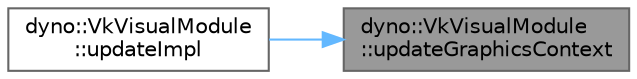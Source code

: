 digraph "dyno::VkVisualModule::updateGraphicsContext"
{
 // LATEX_PDF_SIZE
  bgcolor="transparent";
  edge [fontname=Helvetica,fontsize=10,labelfontname=Helvetica,labelfontsize=10];
  node [fontname=Helvetica,fontsize=10,shape=box,height=0.2,width=0.4];
  rankdir="RL";
  Node1 [id="Node000001",label="dyno::VkVisualModule\l::updateGraphicsContext",height=0.2,width=0.4,color="gray40", fillcolor="grey60", style="filled", fontcolor="black",tooltip=" "];
  Node1 -> Node2 [id="edge1_Node000001_Node000002",dir="back",color="steelblue1",style="solid",tooltip=" "];
  Node2 [id="Node000002",label="dyno::VkVisualModule\l::updateImpl",height=0.2,width=0.4,color="grey40", fillcolor="white", style="filled",URL="$classdyno_1_1_vk_visual_module.html#afdb8d7f19f3cd73b2ec44297cc56ec82",tooltip=" "];
}
